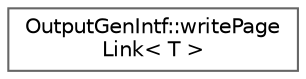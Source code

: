 digraph "Graphical Class Hierarchy"
{
 // INTERACTIVE_SVG=YES
 // LATEX_PDF_SIZE
  bgcolor="transparent";
  edge [fontname=Helvetica,fontsize=10,labelfontname=Helvetica,labelfontsize=10];
  node [fontname=Helvetica,fontsize=10,shape=box,height=0.2,width=0.4];
  rankdir="LR";
  Node0 [label="OutputGenIntf::writePage\lLink\< T \>",height=0.2,width=0.4,color="grey40", fillcolor="white", style="filled",URL="$dc/dc2/struct_output_gen_intf_1_1write_page_link.html",tooltip=" "];
}
